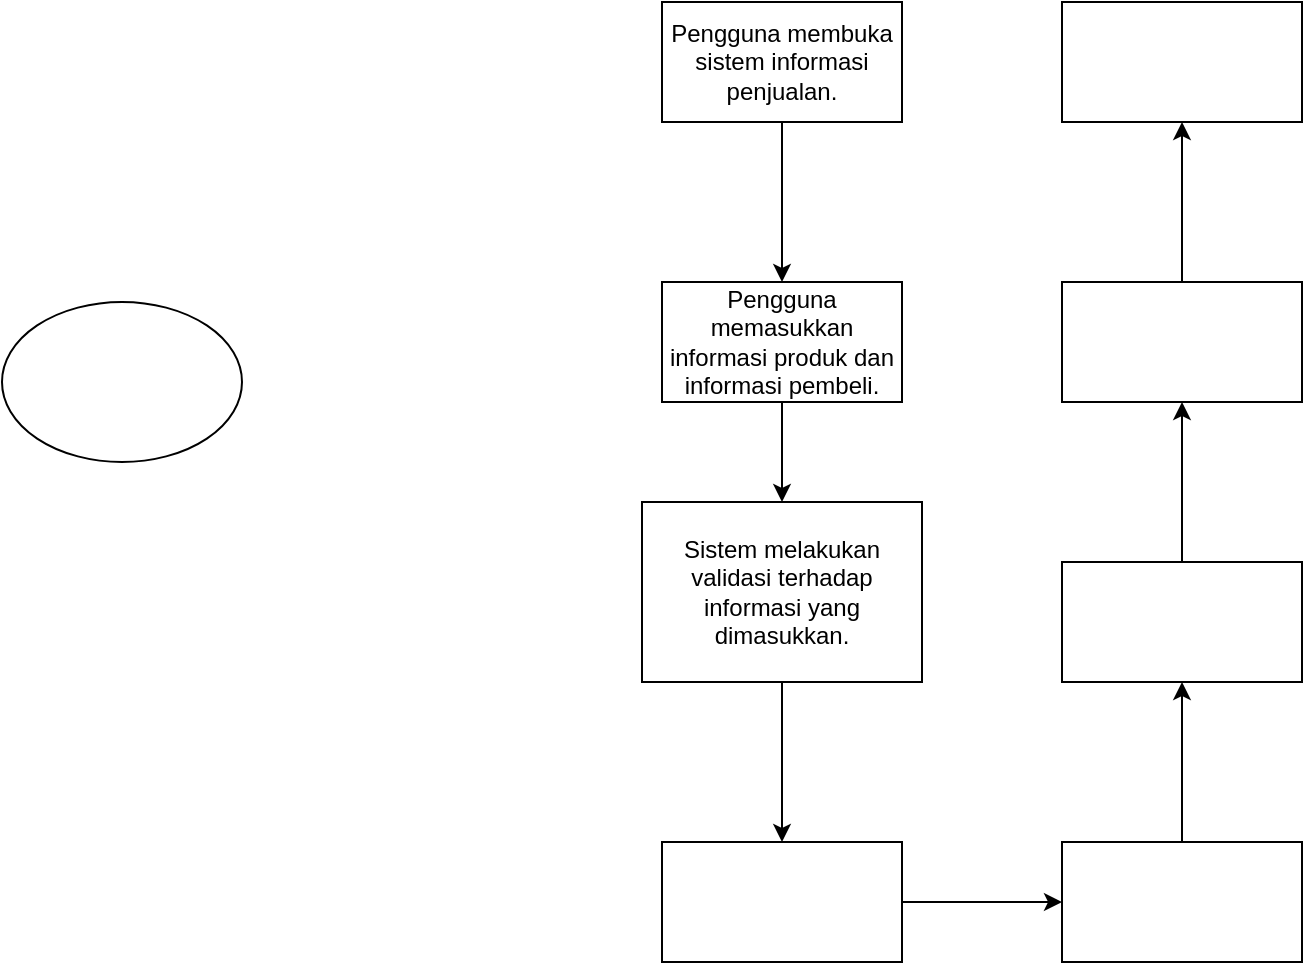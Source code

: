 <mxfile version="21.5.0" type="github">
  <diagram name="Page-1" id="nxd_kya7xS_pJ5B8tWJU">
    <mxGraphModel dx="607" dy="299" grid="1" gridSize="10" guides="1" tooltips="1" connect="1" arrows="1" fold="1" page="1" pageScale="1" pageWidth="827" pageHeight="1169" math="0" shadow="0">
      <root>
        <mxCell id="0" />
        <mxCell id="1" parent="0" />
        <mxCell id="tTpLCvCeAeb88BYXopIM-5" value="" style="edgeStyle=orthogonalEdgeStyle;rounded=0;orthogonalLoop=1;jettySize=auto;html=1;" parent="1" source="tTpLCvCeAeb88BYXopIM-2" target="tTpLCvCeAeb88BYXopIM-4" edge="1">
          <mxGeometry relative="1" as="geometry" />
        </mxCell>
        <mxCell id="tTpLCvCeAeb88BYXopIM-2" value="Pengguna membuka sistem informasi penjualan." style="rounded=0;whiteSpace=wrap;html=1;" parent="1" vertex="1">
          <mxGeometry x="350" y="340" width="120" height="60" as="geometry" />
        </mxCell>
        <mxCell id="tTpLCvCeAeb88BYXopIM-7" value="" style="edgeStyle=orthogonalEdgeStyle;rounded=0;orthogonalLoop=1;jettySize=auto;html=1;" parent="1" source="tTpLCvCeAeb88BYXopIM-4" target="tTpLCvCeAeb88BYXopIM-6" edge="1">
          <mxGeometry relative="1" as="geometry" />
        </mxCell>
        <mxCell id="tTpLCvCeAeb88BYXopIM-4" value="Pengguna memasukkan informasi produk dan informasi pembeli." style="rounded=0;whiteSpace=wrap;html=1;" parent="1" vertex="1">
          <mxGeometry x="350" y="480" width="120" height="60" as="geometry" />
        </mxCell>
        <mxCell id="tTpLCvCeAeb88BYXopIM-9" value="" style="edgeStyle=orthogonalEdgeStyle;rounded=0;orthogonalLoop=1;jettySize=auto;html=1;" parent="1" source="tTpLCvCeAeb88BYXopIM-6" target="tTpLCvCeAeb88BYXopIM-8" edge="1">
          <mxGeometry relative="1" as="geometry" />
        </mxCell>
        <mxCell id="tTpLCvCeAeb88BYXopIM-6" value="Sistem melakukan validasi terhadap informasi yang dimasukkan." style="rounded=0;whiteSpace=wrap;html=1;" parent="1" vertex="1">
          <mxGeometry x="340" y="590" width="140" height="90" as="geometry" />
        </mxCell>
        <mxCell id="tTpLCvCeAeb88BYXopIM-11" value="" style="edgeStyle=orthogonalEdgeStyle;rounded=0;orthogonalLoop=1;jettySize=auto;html=1;" parent="1" source="tTpLCvCeAeb88BYXopIM-8" target="tTpLCvCeAeb88BYXopIM-10" edge="1">
          <mxGeometry relative="1" as="geometry" />
        </mxCell>
        <mxCell id="tTpLCvCeAeb88BYXopIM-8" value="" style="rounded=0;whiteSpace=wrap;html=1;" parent="1" vertex="1">
          <mxGeometry x="350" y="760" width="120" height="60" as="geometry" />
        </mxCell>
        <mxCell id="tTpLCvCeAeb88BYXopIM-13" value="" style="edgeStyle=orthogonalEdgeStyle;rounded=0;orthogonalLoop=1;jettySize=auto;html=1;" parent="1" source="tTpLCvCeAeb88BYXopIM-10" target="tTpLCvCeAeb88BYXopIM-12" edge="1">
          <mxGeometry relative="1" as="geometry" />
        </mxCell>
        <mxCell id="tTpLCvCeAeb88BYXopIM-10" value="" style="rounded=0;whiteSpace=wrap;html=1;" parent="1" vertex="1">
          <mxGeometry x="550" y="760" width="120" height="60" as="geometry" />
        </mxCell>
        <mxCell id="tTpLCvCeAeb88BYXopIM-15" value="" style="edgeStyle=orthogonalEdgeStyle;rounded=0;orthogonalLoop=1;jettySize=auto;html=1;" parent="1" source="tTpLCvCeAeb88BYXopIM-12" target="tTpLCvCeAeb88BYXopIM-14" edge="1">
          <mxGeometry relative="1" as="geometry" />
        </mxCell>
        <mxCell id="tTpLCvCeAeb88BYXopIM-12" value="" style="rounded=0;whiteSpace=wrap;html=1;" parent="1" vertex="1">
          <mxGeometry x="550" y="620" width="120" height="60" as="geometry" />
        </mxCell>
        <mxCell id="tTpLCvCeAeb88BYXopIM-17" value="" style="edgeStyle=orthogonalEdgeStyle;rounded=0;orthogonalLoop=1;jettySize=auto;html=1;" parent="1" source="tTpLCvCeAeb88BYXopIM-14" target="tTpLCvCeAeb88BYXopIM-16" edge="1">
          <mxGeometry relative="1" as="geometry" />
        </mxCell>
        <mxCell id="tTpLCvCeAeb88BYXopIM-14" value="" style="rounded=0;whiteSpace=wrap;html=1;" parent="1" vertex="1">
          <mxGeometry x="550" y="480" width="120" height="60" as="geometry" />
        </mxCell>
        <mxCell id="tTpLCvCeAeb88BYXopIM-16" value="" style="rounded=0;whiteSpace=wrap;html=1;" parent="1" vertex="1">
          <mxGeometry x="550" y="340" width="120" height="60" as="geometry" />
        </mxCell>
        <mxCell id="tTpLCvCeAeb88BYXopIM-20" value="" style="ellipse;whiteSpace=wrap;html=1;" parent="1" vertex="1">
          <mxGeometry x="20" y="490" width="120" height="80" as="geometry" />
        </mxCell>
      </root>
    </mxGraphModel>
  </diagram>
</mxfile>
